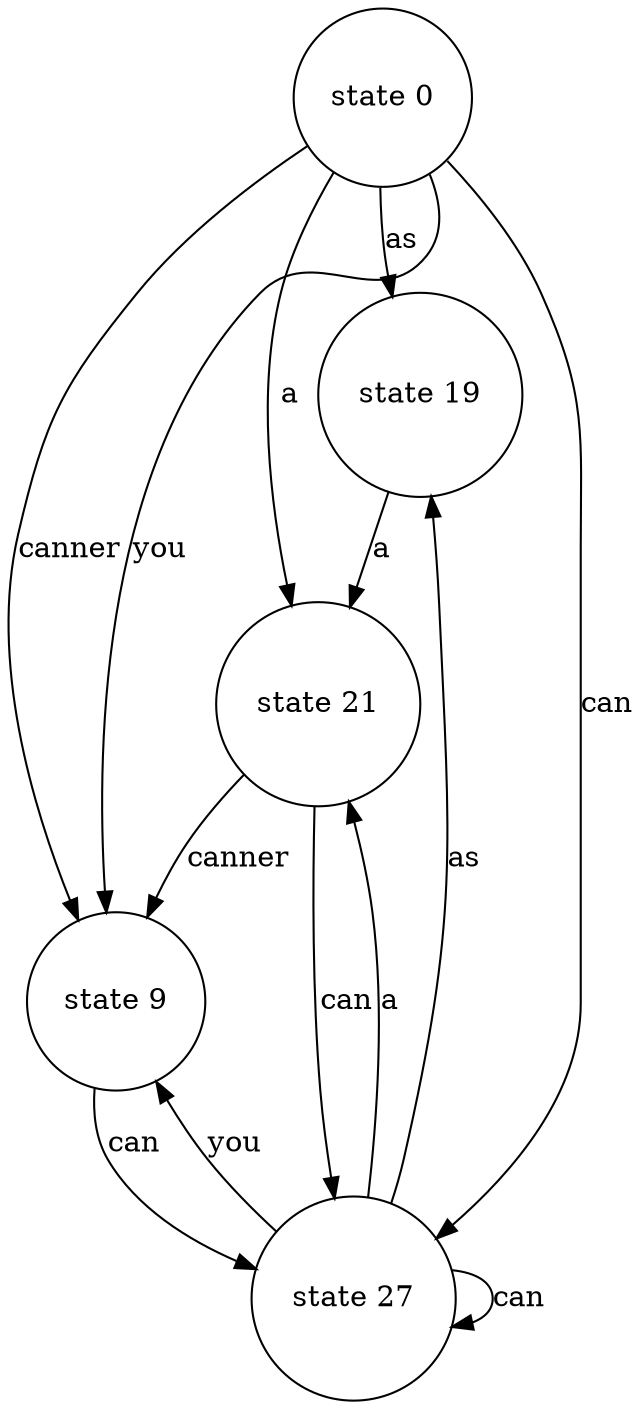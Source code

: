 digraph abc{ 
node [shape = circle, ordering=out];"state 19" -> "state 21" [ label="a" ]; 
"state 0" -> "state 21" [ label="a" ]; 
"state 0" -> "state 9" [ label="canner" ]; 
"state 0" -> "state 19" [ label="as" ]; 
"state 0" -> "state 27" [ label="can" ]; 
"state 0" -> "state 9" [ label="you" ]; 
"state 21" -> "state 9" [ label="canner" ]; 
"state 21" -> "state 27" [ label="can" ]; 
"state 9" -> "state 27" [ label="can" ]; 
"state 27" -> "state 21" [ label="a" ]; 
"state 27" -> "state 19" [ label="as" ]; 
"state 27" -> "state 27" [ label="can" ]; 
"state 27" -> "state 9" [ label="you" ]; 
}